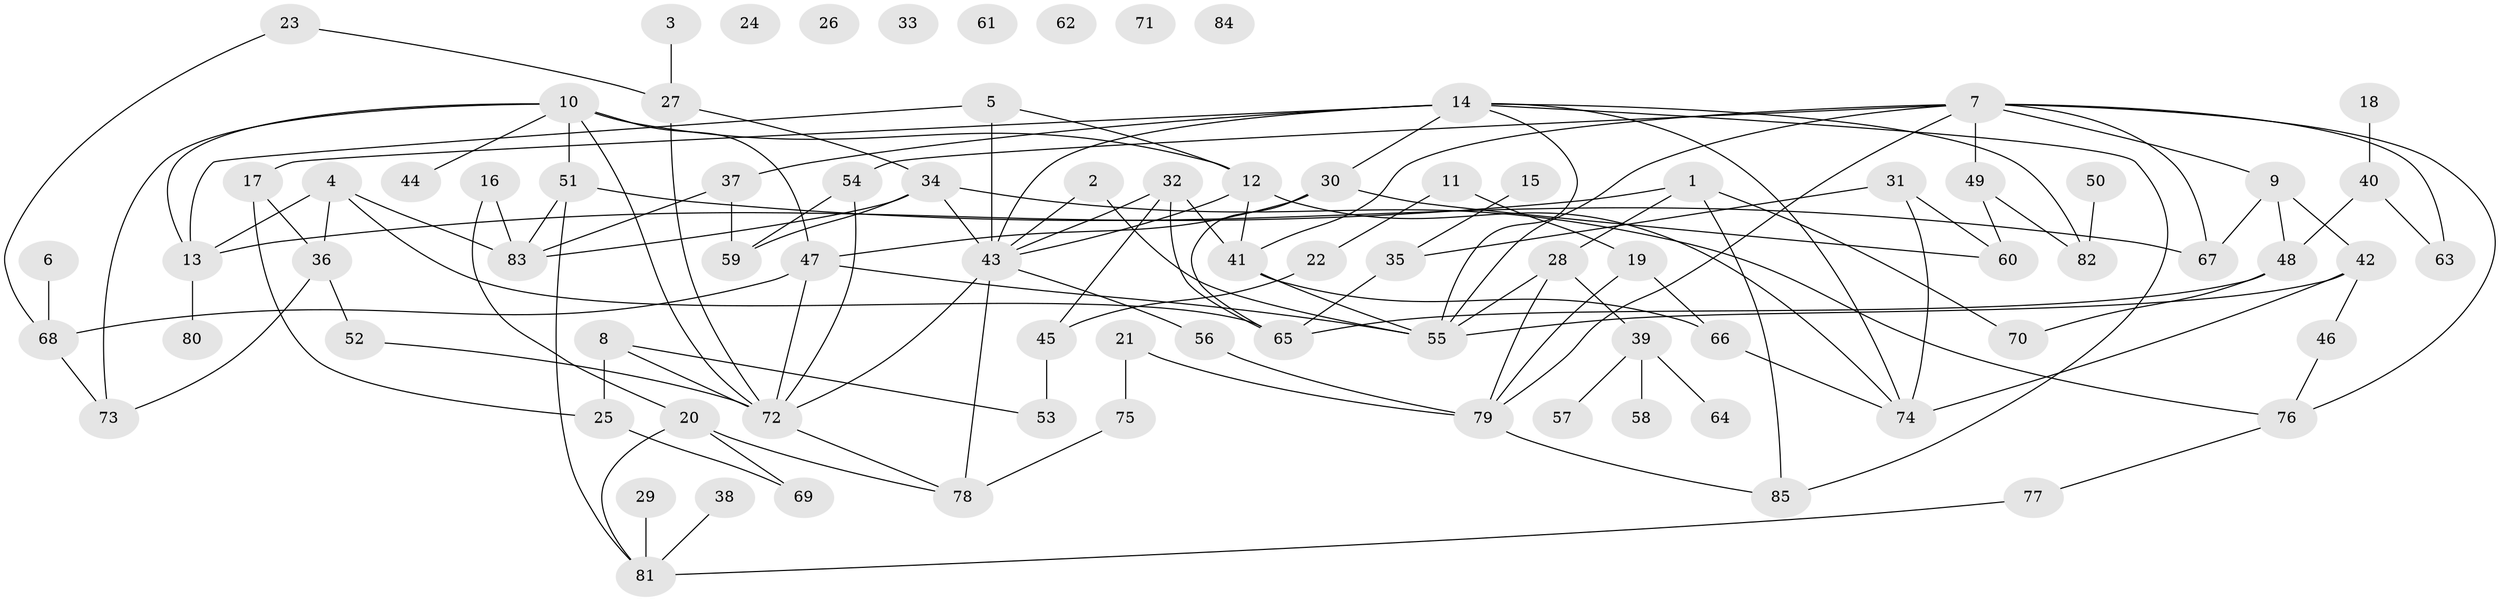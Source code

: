// coarse degree distribution, {5: 0.05172413793103448, 2: 0.15517241379310345, 1: 0.13793103448275862, 4: 0.1896551724137931, 9: 0.05172413793103448, 11: 0.017241379310344827, 3: 0.1206896551724138, 6: 0.10344827586206896, 0: 0.1206896551724138, 10: 0.017241379310344827, 7: 0.034482758620689655}
// Generated by graph-tools (version 1.1) at 2025/23/03/03/25 07:23:28]
// undirected, 85 vertices, 131 edges
graph export_dot {
graph [start="1"]
  node [color=gray90,style=filled];
  1;
  2;
  3;
  4;
  5;
  6;
  7;
  8;
  9;
  10;
  11;
  12;
  13;
  14;
  15;
  16;
  17;
  18;
  19;
  20;
  21;
  22;
  23;
  24;
  25;
  26;
  27;
  28;
  29;
  30;
  31;
  32;
  33;
  34;
  35;
  36;
  37;
  38;
  39;
  40;
  41;
  42;
  43;
  44;
  45;
  46;
  47;
  48;
  49;
  50;
  51;
  52;
  53;
  54;
  55;
  56;
  57;
  58;
  59;
  60;
  61;
  62;
  63;
  64;
  65;
  66;
  67;
  68;
  69;
  70;
  71;
  72;
  73;
  74;
  75;
  76;
  77;
  78;
  79;
  80;
  81;
  82;
  83;
  84;
  85;
  1 -- 13;
  1 -- 28;
  1 -- 70;
  1 -- 85;
  2 -- 43;
  2 -- 55;
  3 -- 27;
  4 -- 13;
  4 -- 36;
  4 -- 65;
  4 -- 83;
  5 -- 12;
  5 -- 13;
  5 -- 43;
  6 -- 68;
  7 -- 9;
  7 -- 41;
  7 -- 49;
  7 -- 54;
  7 -- 55;
  7 -- 63;
  7 -- 67;
  7 -- 76;
  7 -- 79;
  8 -- 25;
  8 -- 53;
  8 -- 72;
  9 -- 42;
  9 -- 48;
  9 -- 67;
  10 -- 12;
  10 -- 13;
  10 -- 44;
  10 -- 47;
  10 -- 51;
  10 -- 72;
  10 -- 73;
  11 -- 19;
  11 -- 22;
  12 -- 41;
  12 -- 43;
  12 -- 74;
  13 -- 80;
  14 -- 17;
  14 -- 30;
  14 -- 37;
  14 -- 43;
  14 -- 55;
  14 -- 74;
  14 -- 82;
  14 -- 85;
  15 -- 35;
  16 -- 20;
  16 -- 83;
  17 -- 25;
  17 -- 36;
  18 -- 40;
  19 -- 66;
  19 -- 79;
  20 -- 69;
  20 -- 78;
  20 -- 81;
  21 -- 75;
  21 -- 79;
  22 -- 45;
  23 -- 27;
  23 -- 68;
  25 -- 69;
  27 -- 34;
  27 -- 72;
  28 -- 39;
  28 -- 55;
  28 -- 79;
  29 -- 81;
  30 -- 47;
  30 -- 60;
  30 -- 65;
  31 -- 35;
  31 -- 60;
  31 -- 74;
  32 -- 41;
  32 -- 43;
  32 -- 45;
  32 -- 65;
  34 -- 43;
  34 -- 59;
  34 -- 76;
  34 -- 83;
  35 -- 65;
  36 -- 52;
  36 -- 73;
  37 -- 59;
  37 -- 83;
  38 -- 81;
  39 -- 57;
  39 -- 58;
  39 -- 64;
  40 -- 48;
  40 -- 63;
  41 -- 55;
  41 -- 66;
  42 -- 46;
  42 -- 55;
  42 -- 74;
  43 -- 56;
  43 -- 72;
  43 -- 78;
  45 -- 53;
  46 -- 76;
  47 -- 55;
  47 -- 68;
  47 -- 72;
  48 -- 65;
  48 -- 70;
  49 -- 60;
  49 -- 82;
  50 -- 82;
  51 -- 67;
  51 -- 81;
  51 -- 83;
  52 -- 72;
  54 -- 59;
  54 -- 72;
  56 -- 79;
  66 -- 74;
  68 -- 73;
  72 -- 78;
  75 -- 78;
  76 -- 77;
  77 -- 81;
  79 -- 85;
}
